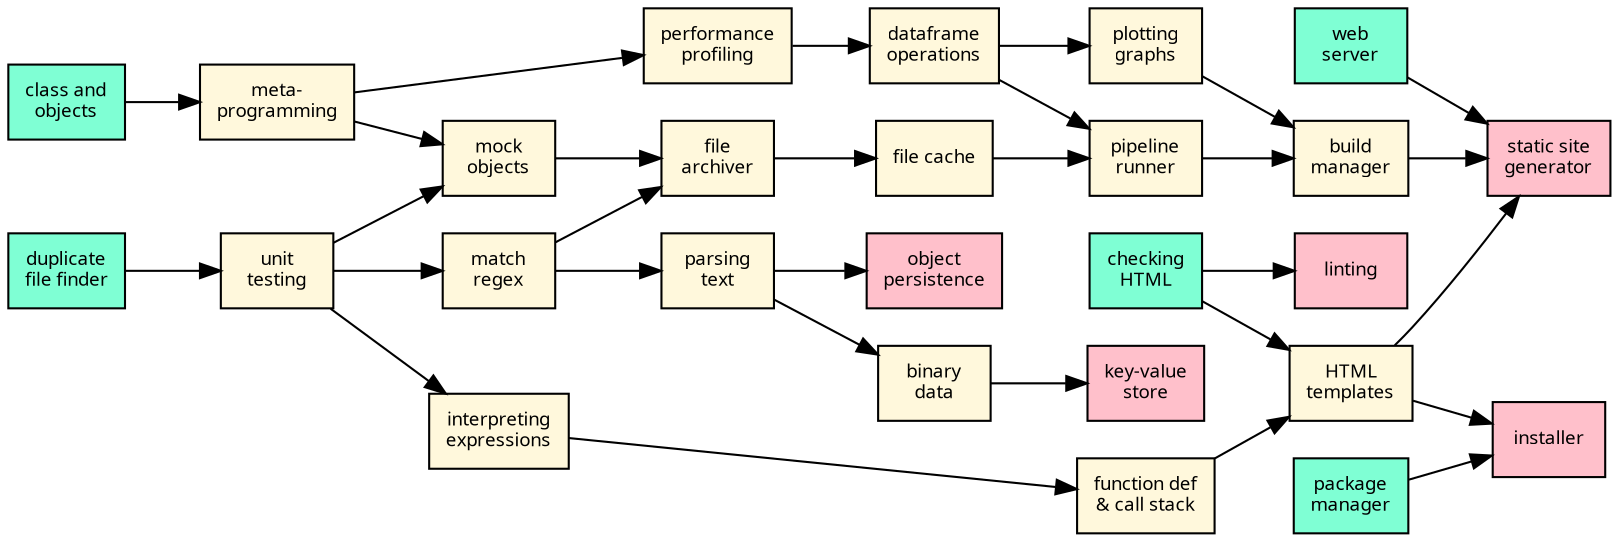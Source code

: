 digraph syllabus {
  node [fontname = Verdana, fontsize = 9, shape = box, style = filled];
  rankdir = RL;
  edge [dir = "back"];

  archive [label = "file\narchiver", fillcolor = cornsilk];
  binary [label = "binary\ndata", fillcolor = cornsilk];
  build [label = "build\nmanager", fillcolor = cornsilk];
  cache [label = "file cache", fillcolor = cornsilk];
  check [label = "checking\nHTML", fillcolor = aquamarine];
  db [label = "key-value\nstore", fillcolor = pink];
  df [label = "dataframe\noperations", fillcolor = cornsilk];
  dup [label = "duplicate\nfile finder", fillcolor = aquamarine];
  func [label = "function def\n& call stack", fillcolor = cornsilk];
  install [label = "installer", fillcolor = pink];
  interp [label = "interpreting\nexpressions", fillcolor = cornsilk];
  lint [label = "linting", fillcolor = pink];
  meta [label = "meta-\nprogramming", fillcolor = cornsilk];
  mock [label = "mock\nobjects", fillcolor = cornsilk];
  oop [label = "class and\nobjects", fillcolor = aquamarine];
  pack [label = "package\nmanager", fillcolor = aquamarine];
  parse [label = "parsing\ntext", fillcolor = cornsilk];
  perf [label = "performance\nprofiling", fillcolor = cornsilk];
  persist [label = "object\npersistence", fillcolor = pink];
  pipe [label = "pipeline\nrunner", fillcolor = cornsilk];
  plot [label = "plotting\ngraphs", fillcolor = cornsilk];
  re [label = "match\nregex", fillcolor = cornsilk];
  server [label = "web\nserver", fillcolor = aquamarine];
  ssg [label = "static site\ngenerator", fillcolor = pink];
  template [label = "HTML\ntemplates", fillcolor = cornsilk];
  test [label = "unit\ntesting", fillcolor = cornsilk];

  archive -> {mock, re};
  binary -> {parse};
  build -> {pipe, plot};
  cache -> {archive};
  db -> {binary};
  df -> {perf};
  func -> {interp};
  install -> {template, pack};
  interp -> {test};
  lint -> {check};
  meta -> {oop};
  mock -> {meta, test};
  parse -> {re};
  perf -> {meta};
  persist -> {parse};
  pipe -> {cache, df};
  plot -> {df};
  re -> {test};
  ssg -> {build, server, template}
  template -> {check, func};
  test -> {dup};

  /*
  subgraph cluster_legend {
    source [label = "source", fillcolor = aquamarine];
    flow [label = "flow", fillcolor = cornsilk];
    sink [label = "sink", fillcolor = pink];
    sink -> flow -> source;
  }
  */
}
